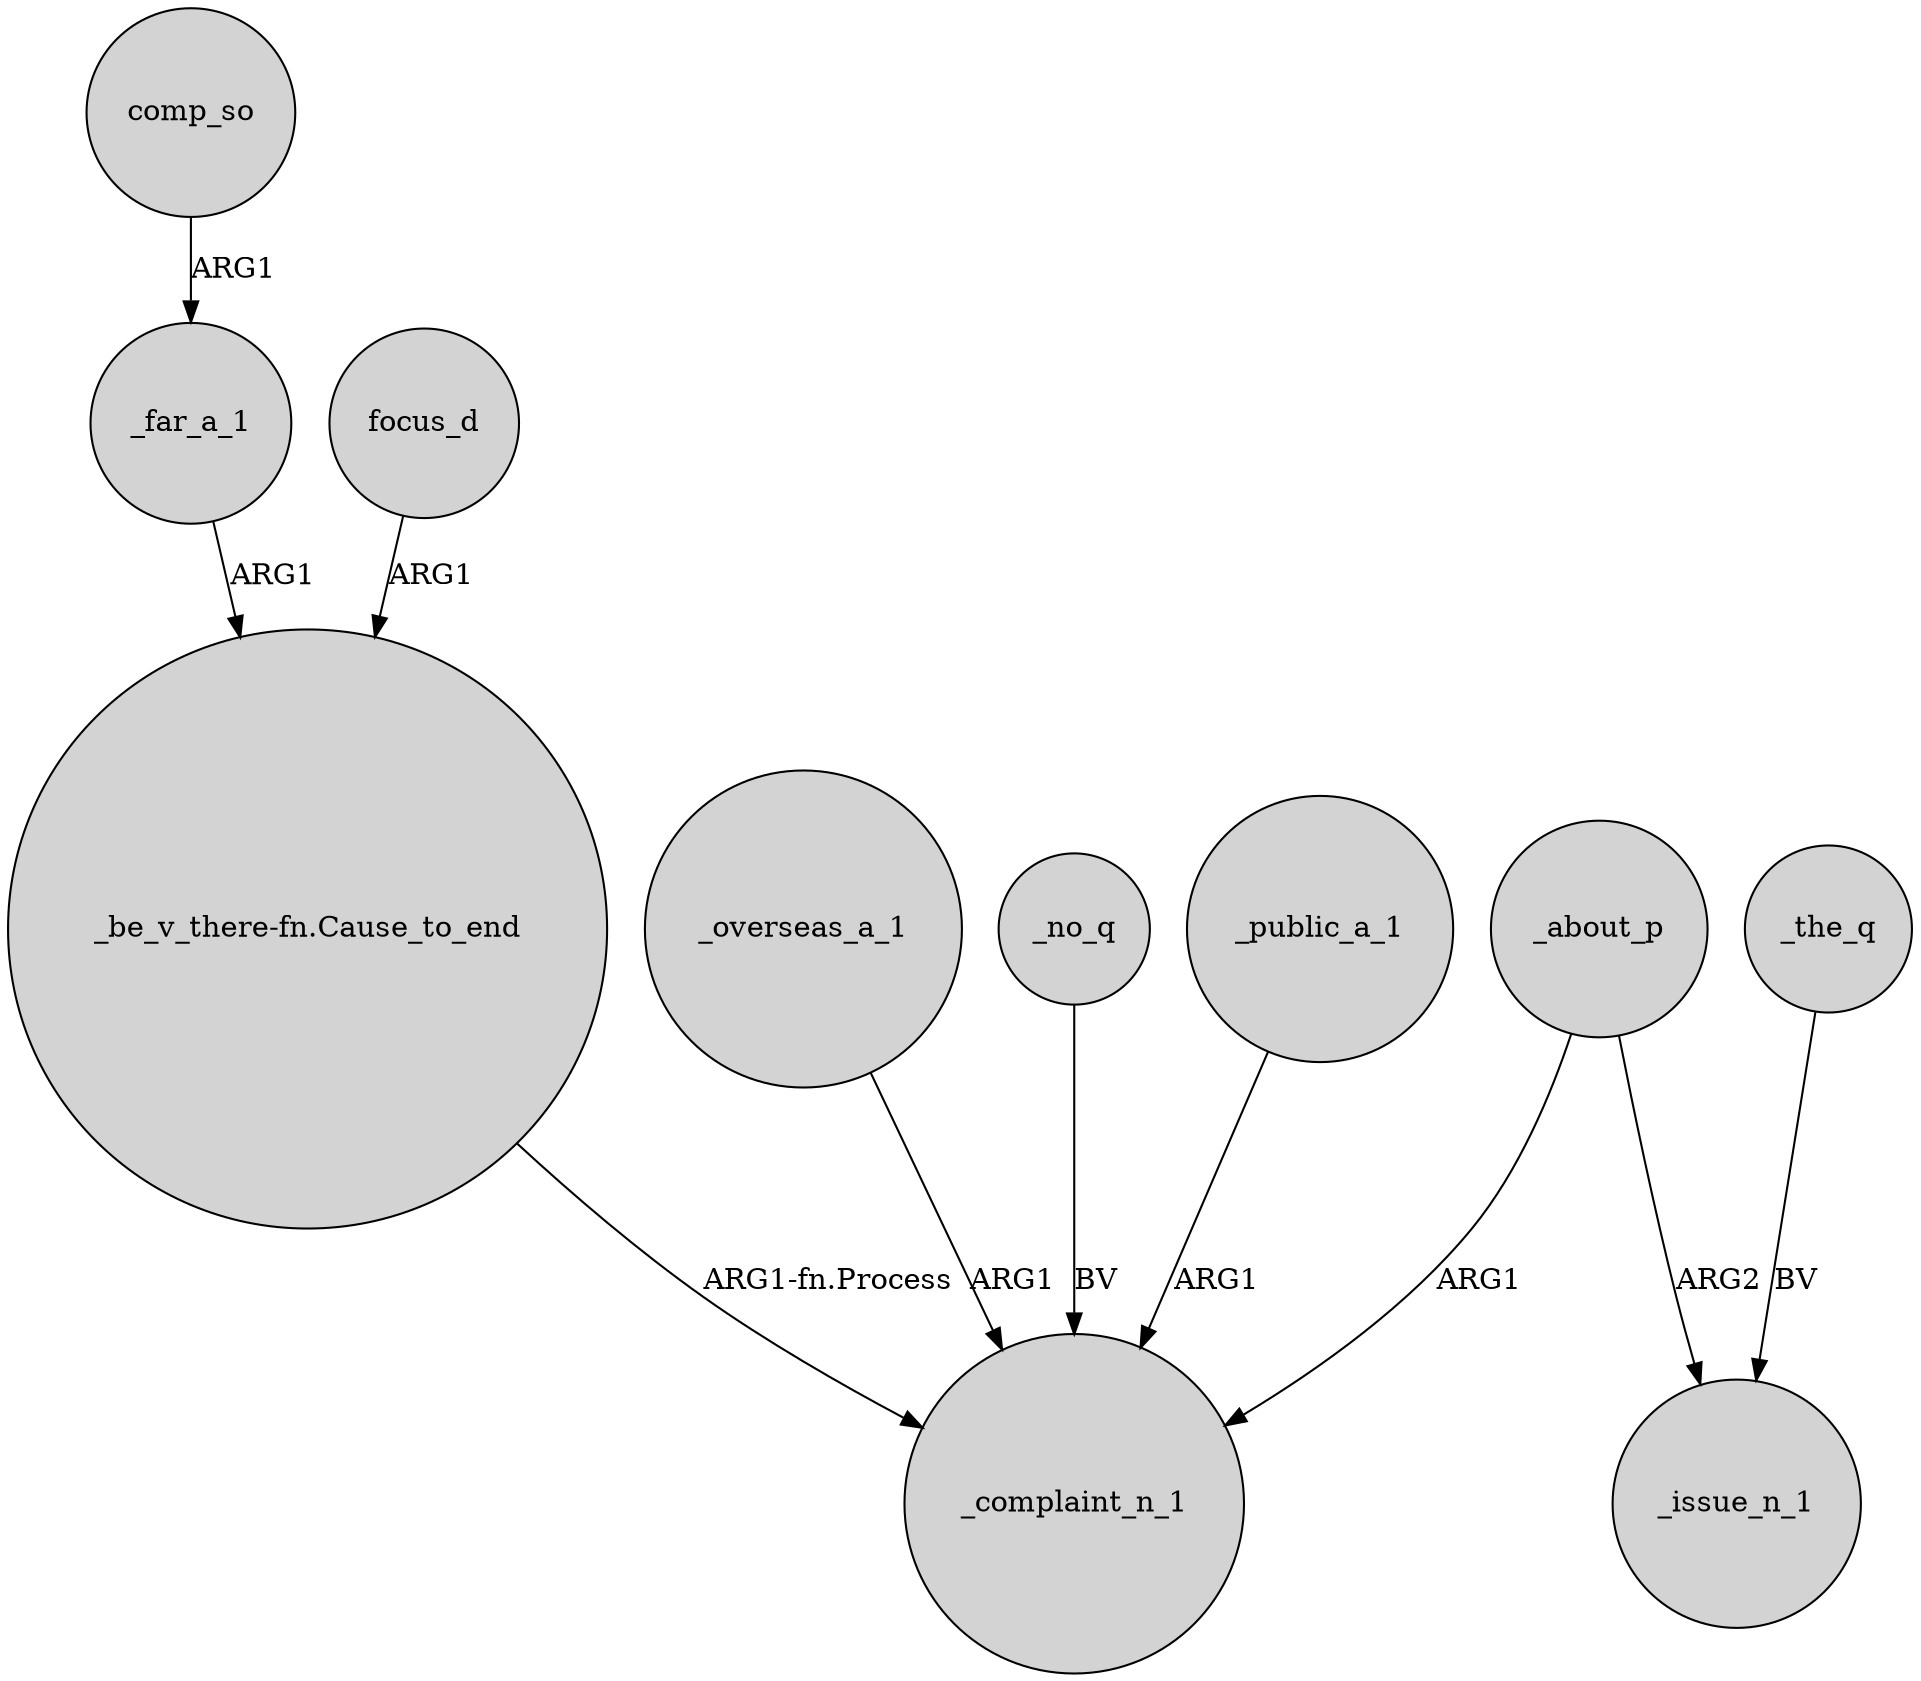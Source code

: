 digraph {
	node [shape=circle style=filled]
	comp_so -> _far_a_1 [label=ARG1]
	_overseas_a_1 -> _complaint_n_1 [label=ARG1]
	_about_p -> _issue_n_1 [label=ARG2]
	_no_q -> _complaint_n_1 [label=BV]
	_far_a_1 -> "_be_v_there-fn.Cause_to_end" [label=ARG1]
	focus_d -> "_be_v_there-fn.Cause_to_end" [label=ARG1]
	_about_p -> _complaint_n_1 [label=ARG1]
	"_be_v_there-fn.Cause_to_end" -> _complaint_n_1 [label="ARG1-fn.Process"]
	_the_q -> _issue_n_1 [label=BV]
	_public_a_1 -> _complaint_n_1 [label=ARG1]
}
